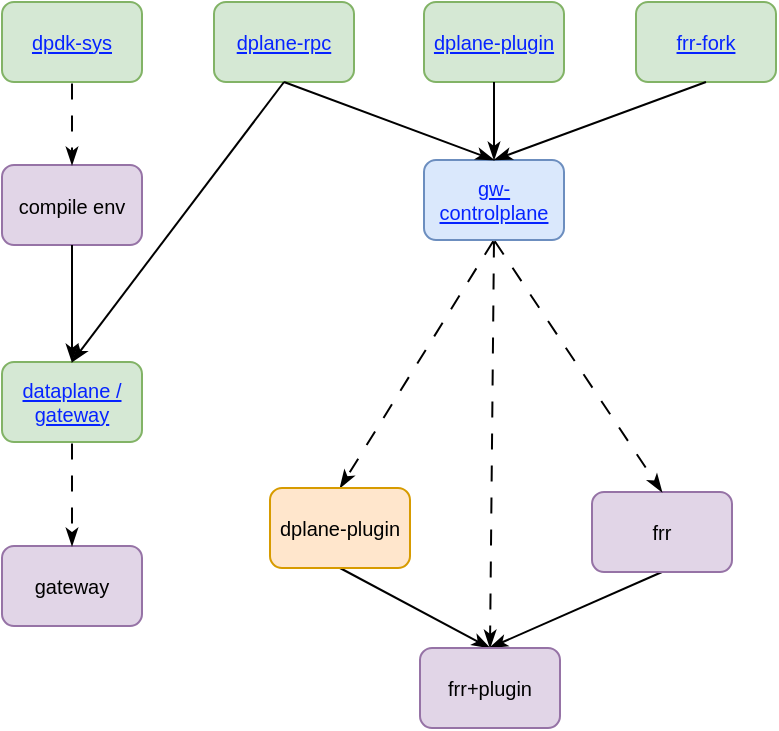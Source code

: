 <mxfile version="26.1.1" pages="5">
  <diagram name="current-situation" id="u3aCpSKPnUojbzMtTlfR">
    <mxGraphModel dx="394" dy="516" grid="0" gridSize="10" guides="0" tooltips="1" connect="1" arrows="1" fold="1" page="1" pageScale="1" pageWidth="400" pageHeight="400" background="none" math="1" shadow="0" adaptiveColors="auto">
      <root>
        <object label="" test="science" id="0">
          <mxCell />
        </object>
        <mxCell id="1" parent="0" />
        <UserObject label="dplane-plugin" link="https://github.com/githedgehog/dplane-plugin" linkTarget="_blank" id="Yp524YPV5HahuiLbXa5e-6">
          <mxCell style="whiteSpace=wrap;html=1;fontSize=10;rounded=1;shadow=0;glass=0;perimeterSpacing=0;strokeWidth=1;fontFamily=Helvetica;fillColor=#d5e8d4;strokeColor=#82b366;fontStyle=4;fontColor=light-dark(#0623FF,#EDEDED);" vertex="1" parent="1">
            <mxGeometry x="217" y="20" width="70" height="40" as="geometry" />
          </mxCell>
        </UserObject>
        <UserObject label="dataplane / gateway" link="https://github.com/githedgehog/dataplane" linkTarget="_blank" id="Yp524YPV5HahuiLbXa5e-7">
          <mxCell style="whiteSpace=wrap;html=1;rounded=1;shadow=0;glass=0;perimeterSpacing=0;strokeWidth=1;fontFamily=Helvetica;fillColor=#d5e8d4;strokeColor=#82b366;fontSize=10;fontStyle=4;fontColor=light-dark(#0623FF,#EDEDED);" vertex="1" parent="1">
            <mxGeometry x="6" y="200" width="70" height="40" as="geometry" />
          </mxCell>
        </UserObject>
        <mxCell id="Yp524YPV5HahuiLbXa5e-8" value="compile env" style="whiteSpace=wrap;html=1;imageAspect=0;fillColor=#e1d5e7;strokeColor=#9673a6;glass=0;gradientColor=none;gradientDirection=east;fillStyle=solid;shadow=0;rounded=1;fontSize=10;" vertex="1" parent="1">
          <mxGeometry x="6" y="101.5" width="70" height="40" as="geometry" />
        </mxCell>
        <UserObject label="dpdk-sys" link="https://github.com/githedgehog/dpdk-sys" linkTarget="_blank" id="Yp524YPV5HahuiLbXa5e-9">
          <mxCell style="rounded=1;whiteSpace=wrap;html=1;shadow=0;glass=0;perimeterSpacing=0;strokeWidth=1;fontFamily=Helvetica;fillColor=#d5e8d4;strokeColor=#82b366;fontSize=10;fontStyle=4;fontColor=light-dark(#0623FF,#EDEDED);" vertex="1" parent="1">
            <mxGeometry x="6" y="20" width="70" height="40" as="geometry" />
          </mxCell>
        </UserObject>
        <mxCell id="Yp524YPV5HahuiLbXa5e-10" value="" style="endArrow=classicThin;html=1;rounded=0;exitX=0.5;exitY=1;exitDx=0;exitDy=0;entryX=0.5;entryY=0;entryDx=0;entryDy=0;flowAnimation=1;flowAnimationDuration=1500;strokeColor=default;endFill=1;fontSize=10;" edge="1" parent="1" source="Yp524YPV5HahuiLbXa5e-9" target="Yp524YPV5HahuiLbXa5e-8">
          <mxGeometry width="50" height="50" relative="1" as="geometry">
            <mxPoint x="36" y="60" as="sourcePoint" />
            <mxPoint x="86" y="10" as="targetPoint" />
          </mxGeometry>
        </mxCell>
        <mxCell id="Yp524YPV5HahuiLbXa5e-12" value="" style="endArrow=classicThin;html=1;rounded=0;exitX=0.5;exitY=1;exitDx=0;exitDy=0;orthogonalLoop=0;flowAnimation=0;sourcePortConstraint=none;anchorPointDirection=1;flowAnimationDuration=1000;entryX=0.5;entryY=0;entryDx=0;entryDy=0;textShadow=0;labelBorderColor=none;shadow=0;endFill=1;strokeColor=default;fontSize=10;" edge="1" parent="1" source="Yp524YPV5HahuiLbXa5e-8" target="Yp524YPV5HahuiLbXa5e-7">
          <mxGeometry width="50" height="50" relative="1" as="geometry">
            <mxPoint x="56.833" y="230" as="sourcePoint" />
            <mxPoint x="46" y="250" as="targetPoint" />
          </mxGeometry>
        </mxCell>
        <mxCell id="Yp524YPV5HahuiLbXa5e-14" value="gateway" style="whiteSpace=wrap;html=1;fillColor=#e1d5e7;strokeColor=#9673a6;glass=0;gradientColor=none;gradientDirection=east;fillStyle=solid;shadow=0;rounded=1;fontSize=10;" vertex="1" parent="1">
          <mxGeometry x="6" y="292" width="70" height="40" as="geometry" />
        </mxCell>
        <mxCell id="Yp524YPV5HahuiLbXa5e-15" value="" style="endArrow=classicThin;html=1;rounded=0;exitX=0.5;exitY=1;exitDx=0;exitDy=0;entryX=0.5;entryY=0;entryDx=0;entryDy=0;flowAnimation=1;flowAnimationDuration=1500;strokeColor=default;endFill=1;fontSize=10;" edge="1" parent="1" source="Yp524YPV5HahuiLbXa5e-7" target="Yp524YPV5HahuiLbXa5e-14">
          <mxGeometry width="50" height="50" relative="1" as="geometry">
            <mxPoint x="36" y="370" as="sourcePoint" />
            <mxPoint x="86" y="320" as="targetPoint" />
          </mxGeometry>
        </mxCell>
        <mxCell id="FJRCLpc7rZGTdgIx-iyL-52" style="rounded=0;orthogonalLoop=1;jettySize=auto;html=1;exitX=0.5;exitY=1;exitDx=0;exitDy=0;entryX=0.5;entryY=0;entryDx=0;entryDy=0;flowAnimation=1;flowAnimationDuration=1500;strokeColor=default;endArrow=classicThin;endFill=1;fontSize=10;" edge="1" parent="1" source="Yp524YPV5HahuiLbXa5e-17" target="FJRCLpc7rZGTdgIx-iyL-35">
          <mxGeometry relative="1" as="geometry" />
        </mxCell>
        <mxCell id="FJRCLpc7rZGTdgIx-iyL-53" style="rounded=0;orthogonalLoop=1;jettySize=auto;html=1;exitX=0.5;exitY=1;exitDx=0;exitDy=0;entryX=0.5;entryY=0;entryDx=0;entryDy=0;flowAnimation=1;flowAnimationDuration=1500;strokeColor=default;endArrow=classicThin;endFill=1;fontSize=10;" edge="1" parent="1" source="Yp524YPV5HahuiLbXa5e-17" target="FJRCLpc7rZGTdgIx-iyL-40">
          <mxGeometry relative="1" as="geometry" />
        </mxCell>
        <UserObject label="&lt;font&gt;gw-controlplane&lt;/font&gt;" link="https://github.com/githedgehog/gw-controlplane" linkTarget="_blank" id="Yp524YPV5HahuiLbXa5e-17">
          <mxCell style="whiteSpace=wrap;html=1;fillColor=#dae8fc;strokeColor=#6c8ebf;rounded=1;fontSize=10;fontStyle=4;fontColor=light-dark(#0623FF,#EDEDED);" vertex="1" parent="1">
            <mxGeometry x="217" y="99" width="70" height="40" as="geometry" />
          </mxCell>
        </UserObject>
        <UserObject label="dplane-rpc" link="https://github.com/githedgehog/dplane-rpc" linkTarget="_blank" id="Yp524YPV5HahuiLbXa5e-18">
          <mxCell style="whiteSpace=wrap;html=1;rounded=1;shadow=0;glass=0;perimeterSpacing=0;strokeWidth=1;fontFamily=Helvetica;fillColor=#d5e8d4;strokeColor=#82b366;fontSize=10;fontStyle=4;fontColor=light-dark(#0623FF,#EDEDED);" vertex="1" parent="1">
            <mxGeometry x="112" y="20" width="70" height="40" as="geometry" />
          </mxCell>
        </UserObject>
        <UserObject label="frr-fork" link="https://github.com/githedgehog/frr" id="Yp524YPV5HahuiLbXa5e-20">
          <mxCell style="whiteSpace=wrap;html=1;rounded=1;shadow=0;glass=0;perimeterSpacing=0;strokeWidth=1;fontFamily=Helvetica;fillColor=#d5e8d4;strokeColor=#82b366;fontSize=10;fontStyle=4;fontColor=light-dark(#0623FF,#EDEDED);" vertex="1" parent="1">
            <mxGeometry x="323" y="20" width="70" height="40" as="geometry" />
          </mxCell>
        </UserObject>
        <mxCell id="Yp524YPV5HahuiLbXa5e-21" value="" style="endArrow=classicThin;html=1;rounded=0;exitX=0.5;exitY=1;exitDx=0;exitDy=0;entryX=0.5;entryY=0;entryDx=0;entryDy=0;textShadow=0;labelBorderColor=none;shadow=0;flowAnimation=0;endFill=1;strokeColor=default;fontSize=10;" edge="1" parent="1" source="Yp524YPV5HahuiLbXa5e-6" target="Yp524YPV5HahuiLbXa5e-17">
          <mxGeometry width="50" height="50" relative="1" as="geometry">
            <mxPoint x="126" y="150" as="sourcePoint" />
            <mxPoint x="176" y="100" as="targetPoint" />
          </mxGeometry>
        </mxCell>
        <mxCell id="Yp524YPV5HahuiLbXa5e-22" value="" style="endArrow=classicThin;html=1;rounded=0;exitX=0.5;exitY=1;exitDx=0;exitDy=0;entryX=0.5;entryY=0;entryDx=0;entryDy=0;textShadow=0;labelBorderColor=none;shadow=0;flowAnimation=0;endFill=1;strokeColor=default;fontSize=10;" edge="1" parent="1" source="Yp524YPV5HahuiLbXa5e-18" target="Yp524YPV5HahuiLbXa5e-17">
          <mxGeometry width="50" height="50" relative="1" as="geometry">
            <mxPoint x="126" y="150" as="sourcePoint" />
            <mxPoint x="176" y="100" as="targetPoint" />
          </mxGeometry>
        </mxCell>
        <mxCell id="Yp524YPV5HahuiLbXa5e-23" value="" style="endArrow=classicThin;html=1;rounded=0;exitX=0.5;exitY=1;exitDx=0;exitDy=0;entryX=0.5;entryY=0;entryDx=0;entryDy=0;textShadow=0;labelBorderColor=none;shadow=0;flowAnimation=0;endFill=1;strokeColor=default;fontSize=10;" edge="1" parent="1" source="Yp524YPV5HahuiLbXa5e-20" target="Yp524YPV5HahuiLbXa5e-17">
          <mxGeometry width="50" height="50" relative="1" as="geometry">
            <mxPoint x="126" y="150" as="sourcePoint" />
            <mxPoint x="176" y="100" as="targetPoint" />
          </mxGeometry>
        </mxCell>
        <mxCell id="FJRCLpc7rZGTdgIx-iyL-55" style="rounded=0;orthogonalLoop=1;jettySize=auto;html=1;exitX=0.5;exitY=1;exitDx=0;exitDy=0;flowAnimation=0;flowAnimationDuration=1500;strokeColor=default;endArrow=classicThin;endFill=1;fontSize=10;" edge="1" parent="1" source="Yp524YPV5HahuiLbXa5e-26">
          <mxGeometry relative="1" as="geometry">
            <mxPoint x="249.759" y="342.931" as="targetPoint" />
          </mxGeometry>
        </mxCell>
        <mxCell id="Yp524YPV5HahuiLbXa5e-26" value="frr" style="rounded=1;whiteSpace=wrap;html=1;fillColor=#e1d5e7;strokeColor=#9673a6;glass=0;gradientColor=none;gradientDirection=east;fillStyle=solid;shadow=0;fontSize=10;" vertex="1" parent="1">
          <mxGeometry x="301" y="265" width="70" height="40" as="geometry" />
        </mxCell>
        <mxCell id="Yp524YPV5HahuiLbXa5e-27" value="" style="endArrow=classicThin;html=1;rounded=0;exitX=0.5;exitY=1;exitDx=0;exitDy=0;entryX=0.5;entryY=0;entryDx=0;entryDy=0;flowAnimation=1;flowAnimationDuration=1500;strokeColor=default;endFill=1;fontSize=10;" edge="1" parent="1" source="Yp524YPV5HahuiLbXa5e-17" target="Yp524YPV5HahuiLbXa5e-26">
          <mxGeometry width="50" height="50" relative="1" as="geometry">
            <mxPoint x="146" y="310" as="sourcePoint" />
            <mxPoint x="196" y="260" as="targetPoint" />
          </mxGeometry>
        </mxCell>
        <mxCell id="Yp524YPV5HahuiLbXa5e-28" value="" style="endArrow=classicThin;html=1;rounded=0;exitX=0.5;exitY=1;exitDx=0;exitDy=0;entryX=0.5;entryY=0;entryDx=0;entryDy=0;textShadow=0;labelBorderColor=none;shadow=0;flowAnimation=0;endFill=1;strokeColor=default;fontSize=10;" edge="1" parent="1" source="Yp524YPV5HahuiLbXa5e-18" target="Yp524YPV5HahuiLbXa5e-7">
          <mxGeometry width="50" height="50" relative="1" as="geometry">
            <mxPoint x="146" y="310" as="sourcePoint" />
            <mxPoint x="196" y="260" as="targetPoint" />
          </mxGeometry>
        </mxCell>
        <mxCell id="FJRCLpc7rZGTdgIx-iyL-54" style="rounded=0;orthogonalLoop=1;jettySize=auto;html=1;exitX=0.5;exitY=1;exitDx=0;exitDy=0;flowAnimation=0;flowAnimationDuration=1500;strokeColor=default;endArrow=classicThin;endFill=1;fontSize=10;" edge="1" parent="1" source="FJRCLpc7rZGTdgIx-iyL-35">
          <mxGeometry relative="1" as="geometry">
            <mxPoint x="250" y="343" as="targetPoint" />
          </mxGeometry>
        </mxCell>
        <mxCell id="FJRCLpc7rZGTdgIx-iyL-35" value="dplane-plugin" style="rounded=1;whiteSpace=wrap;html=1;fillColor=#ffe6cc;strokeColor=#d79b00;glass=0;gradientDirection=east;fillStyle=solid;shadow=0;fontSize=10;" vertex="1" parent="1">
          <mxGeometry x="140" y="263" width="70" height="40" as="geometry" />
        </mxCell>
        <mxCell id="FJRCLpc7rZGTdgIx-iyL-40" value="frr+plugin" style="rounded=1;whiteSpace=wrap;html=1;fillColor=#e1d5e7;strokeColor=#9673a6;glass=0;gradientColor=none;gradientDirection=east;fillStyle=solid;shadow=0;fontSize=10;" vertex="1" parent="1">
          <mxGeometry x="215" y="343" width="70" height="40" as="geometry" />
        </mxCell>
        <mxCell id="9FENWPelRSJVPfuXSQIc-1" value="Untitled Layer" parent="0" />
      </root>
    </mxGraphModel>
  </diagram>
  <diagram name="revised" id="DbGAgd-PpVVhltUxyt2_">
    <mxGraphModel dx="794" dy="548" grid="0" gridSize="10" guides="1" tooltips="1" connect="1" arrows="1" fold="1" page="1" pageScale="1" pageWidth="200" pageHeight="400" background="none" math="1" shadow="0" adaptiveColors="auto">
      <root>
        <object label="" test="science" id="Jfmz4putnhGw9q4dO3T1-0">
          <mxCell />
        </object>
        <mxCell id="Jfmz4putnhGw9q4dO3T1-1" parent="Jfmz4putnhGw9q4dO3T1-0" />
        <UserObject label="dpdk-sys" link="https://github.com/githedgehog/dpdk-sys" linkTarget="_blank" id="Jfmz4putnhGw9q4dO3T1-5">
          <mxCell style="rounded=1;whiteSpace=wrap;html=1;shadow=0;glass=0;perimeterSpacing=0;strokeWidth=1;fontFamily=Helvetica;fillColor=#d5e8d4;strokeColor=#82b366;fontSize=10;fontStyle=4;fontColor=light-dark(#0623FF,#EDEDED);" vertex="1" parent="Jfmz4putnhGw9q4dO3T1-1">
            <mxGeometry x="65" y="90" width="70" height="40" as="geometry" />
          </mxCell>
        </UserObject>
        <mxCell id="Jfmz4putnhGw9q4dO3T1-6" value="" style="endArrow=classicThin;html=1;rounded=0;exitX=0.5;exitY=1;exitDx=0;exitDy=0;entryX=0.5;entryY=0;entryDx=0;entryDy=0;flowAnimation=1;flowAnimationDuration=1500;strokeColor=default;endFill=1;fontSize=10;" edge="1" parent="Jfmz4putnhGw9q4dO3T1-1" source="Jfmz4putnhGw9q4dO3T1-5" target="Jfmz4putnhGw9q4dO3T1-4">
          <mxGeometry width="50" height="50" relative="1" as="geometry">
            <mxPoint x="49" y="138" as="sourcePoint" />
            <mxPoint x="99" y="88" as="targetPoint" />
          </mxGeometry>
        </mxCell>
        <mxCell id="Jfmz4putnhGw9q4dO3T1-7" value="" style="endArrow=classicThin;html=1;rounded=0;exitX=0.5;exitY=1;exitDx=0;exitDy=0;orthogonalLoop=0;flowAnimation=0;sourcePortConstraint=none;anchorPointDirection=1;flowAnimationDuration=1000;entryX=0.5;entryY=0;entryDx=0;entryDy=0;textShadow=0;labelBorderColor=none;shadow=0;endFill=1;strokeColor=default;fontSize=10;" edge="1" parent="Jfmz4putnhGw9q4dO3T1-1" source="Jfmz4putnhGw9q4dO3T1-4" target="Jfmz4putnhGw9q4dO3T1-3">
          <mxGeometry width="50" height="50" relative="1" as="geometry">
            <mxPoint x="69.833" y="308" as="sourcePoint" />
            <mxPoint x="59" y="328" as="targetPoint" />
          </mxGeometry>
        </mxCell>
        <mxCell id="Jfmz4putnhGw9q4dO3T1-9" value="" style="endArrow=classicThin;html=1;rounded=0;exitX=0.5;exitY=1;exitDx=0;exitDy=0;entryX=0.5;entryY=0;entryDx=0;entryDy=0;flowAnimation=1;flowAnimationDuration=1500;strokeColor=default;endFill=1;fontSize=10;" edge="1" parent="Jfmz4putnhGw9q4dO3T1-1" source="Jfmz4putnhGw9q4dO3T1-3" target="Jfmz4putnhGw9q4dO3T1-8">
          <mxGeometry width="50" height="50" relative="1" as="geometry">
            <mxPoint x="49" y="448" as="sourcePoint" />
            <mxPoint x="99" y="398" as="targetPoint" />
          </mxGeometry>
        </mxCell>
        <UserObject label="frr-fork" link="https://github.com/githedgehog/frr" id="Jfmz4putnhGw9q4dO3T1-14">
          <mxCell style="whiteSpace=wrap;html=1;rounded=1;shadow=0;glass=0;perimeterSpacing=0;strokeWidth=1;fontFamily=Helvetica;fillColor=#d5e8d4;strokeColor=#82b366;fontSize=10;fontStyle=4;fontColor=light-dark(#0623FF,#EDEDED);" vertex="1" parent="Jfmz4putnhGw9q4dO3T1-1">
            <mxGeometry x="65" y="8" width="70" height="40" as="geometry" />
          </mxCell>
        </UserObject>
        <mxCell id="J5WoLMU4N51X7IkSHy-4-0" value="" style="edgeStyle=none;orthogonalLoop=1;jettySize=auto;html=1;rounded=0;exitX=0.5;exitY=1;exitDx=0;exitDy=0;entryX=0.5;entryY=0;entryDx=0;entryDy=0;flowAnimation=1;flowAnimationDuration=1500;endArrow=classicThin;endFill=1;" edge="1" parent="Jfmz4putnhGw9q4dO3T1-1" source="Jfmz4putnhGw9q4dO3T1-3" target="Jfmz4putnhGw9q4dO3T1-24">
          <mxGeometry width="80" relative="1" as="geometry">
            <mxPoint x="114.862" y="346.621" as="sourcePoint" />
            <mxPoint x="194.862" y="346.621" as="targetPoint" />
            <Array as="points" />
          </mxGeometry>
        </mxCell>
        <mxCell id="J5WoLMU4N51X7IkSHy-4-2" value="" style="edgeStyle=none;orthogonalLoop=1;jettySize=auto;html=1;rounded=0;exitX=0.5;exitY=1;exitDx=0;exitDy=0;entryX=0.5;entryY=0;entryDx=0;entryDy=0;endArrow=classicThin;endFill=1;" edge="1" parent="Jfmz4putnhGw9q4dO3T1-1" source="Jfmz4putnhGw9q4dO3T1-14" target="Jfmz4putnhGw9q4dO3T1-5">
          <mxGeometry width="80" relative="1" as="geometry">
            <mxPoint x="20.379" y="242.483" as="sourcePoint" />
            <mxPoint x="100.379" y="242.483" as="targetPoint" />
            <Array as="points" />
          </mxGeometry>
        </mxCell>
        <mxCell id="J5WoLMU4N51X7IkSHy-4-4" value="" style="edgeStyle=none;orthogonalLoop=1;jettySize=auto;html=1;rounded=0;exitX=0.5;exitY=1;exitDx=0;exitDy=0;entryX=0.5;entryY=0;entryDx=0;entryDy=0;flowAnimation=1;flowAnimationDuration=1500;endArrow=classicThin;endFill=1;" edge="1" parent="Jfmz4putnhGw9q4dO3T1-1" source="Jfmz4putnhGw9q4dO3T1-5" target="J5WoLMU4N51X7IkSHy-4-3">
          <mxGeometry width="80" relative="1" as="geometry">
            <mxPoint x="81.069" y="201.103" as="sourcePoint" />
            <mxPoint x="161.069" y="201.103" as="targetPoint" />
            <Array as="points" />
          </mxGeometry>
        </mxCell>
        <mxCell id="J5WoLMU4N51X7IkSHy-4-5" value="" style="edgeStyle=none;orthogonalLoop=1;jettySize=auto;html=1;rounded=0;exitX=0.5;exitY=1;exitDx=0;exitDy=0;entryX=0.5;entryY=0;entryDx=0;entryDy=0;endArrow=classicThin;endFill=1;" edge="1" parent="Jfmz4putnhGw9q4dO3T1-1" source="J5WoLMU4N51X7IkSHy-4-3" target="Jfmz4putnhGw9q4dO3T1-3">
          <mxGeometry width="80" relative="1" as="geometry">
            <mxPoint x="205.897" y="224.552" as="sourcePoint" />
            <mxPoint x="285.897" y="224.552" as="targetPoint" />
            <Array as="points" />
          </mxGeometry>
        </mxCell>
        <mxCell id="XzEBz-H7fpUzzOtT8sEz-0" value="" style="group" vertex="1" connectable="0" parent="Jfmz4putnhGw9q4dO3T1-1">
          <mxGeometry x="19" y="254" width="162" height="63" as="geometry" />
        </mxCell>
        <mxCell id="XzEBz-H7fpUzzOtT8sEz-4" value="" style="group" vertex="1" connectable="0" parent="XzEBz-H7fpUzzOtT8sEz-0">
          <mxGeometry width="162" height="63" as="geometry" />
        </mxCell>
        <UserObject label="dataplane / gateway" link="https://github.com/githedgehog/dataplane" linkTarget="_blank" id="Jfmz4putnhGw9q4dO3T1-3">
          <mxCell style="whiteSpace=wrap;html=1;rounded=1;shadow=0;glass=0;perimeterSpacing=0;strokeWidth=1;fontFamily=Helvetica;fillColor=#d5e8d4;strokeColor=#82b366;fontSize=10;fontStyle=4;fontColor=light-dark(#0623FF,#EDEDED);verticalAlign=top;" vertex="1" parent="XzEBz-H7fpUzzOtT8sEz-4">
            <mxGeometry width="162" height="63" as="geometry" />
          </mxCell>
        </UserObject>
        <UserObject label="dplane-plugin&lt;div&gt;(absorbed)&lt;/div&gt;" linkTarget="_blank" id="Jfmz4putnhGw9q4dO3T1-2">
          <mxCell style="whiteSpace=wrap;html=1;fontSize=10;rounded=1;shadow=0;glass=0;perimeterSpacing=0;strokeWidth=1;fontFamily=Helvetica;fillColor=#d5e8d4;strokeColor=none;fontStyle=0;fontColor=default;" vertex="1" parent="XzEBz-H7fpUzzOtT8sEz-4">
            <mxGeometry x="80" y="20" width="70" height="40" as="geometry" />
          </mxCell>
        </UserObject>
        <UserObject label="dplane-rpc&lt;div&gt;(absorbed)&lt;/div&gt;" linkTarget="_blank" id="Jfmz4putnhGw9q4dO3T1-13">
          <mxCell style="whiteSpace=wrap;html=1;rounded=1;shadow=0;glass=0;perimeterSpacing=0;strokeWidth=1;fontFamily=Helvetica;fillColor=#d5e8d4;strokeColor=none;fontSize=10;fontStyle=0;fontColor=default;" vertex="1" parent="XzEBz-H7fpUzzOtT8sEz-4">
            <mxGeometry x="4" y="20" width="70" height="40" as="geometry" />
          </mxCell>
        </UserObject>
        <mxCell id="XzEBz-H7fpUzzOtT8sEz-1" value="" style="group" vertex="1" connectable="0" parent="Jfmz4putnhGw9q4dO3T1-1">
          <mxGeometry x="19" y="172" width="162" height="40" as="geometry" />
        </mxCell>
        <mxCell id="Jfmz4putnhGw9q4dO3T1-4" value="compile env" style="whiteSpace=wrap;html=1;imageAspect=0;fillColor=#e1d5e7;strokeColor=#9673a6;glass=0;gradientColor=none;gradientDirection=east;fillStyle=solid;shadow=0;rounded=1;fontSize=10;" vertex="1" parent="XzEBz-H7fpUzzOtT8sEz-1">
          <mxGeometry width="70" height="40" as="geometry" />
        </mxCell>
        <mxCell id="J5WoLMU4N51X7IkSHy-4-3" value="frr" style="rounded=1;whiteSpace=wrap;html=1;fillColor=#e1d5e7;strokeColor=#9673a6;glass=0;gradientColor=none;gradientDirection=east;fillStyle=solid;shadow=0;fontSize=10;" vertex="1" parent="XzEBz-H7fpUzzOtT8sEz-1">
          <mxGeometry x="92" width="70" height="40" as="geometry" />
        </mxCell>
        <mxCell id="XzEBz-H7fpUzzOtT8sEz-3" value="" style="group" vertex="1" connectable="0" parent="Jfmz4putnhGw9q4dO3T1-1">
          <mxGeometry x="19" y="352" width="162" height="40" as="geometry" />
        </mxCell>
        <mxCell id="Jfmz4putnhGw9q4dO3T1-8" value="gateway" style="whiteSpace=wrap;html=1;fillColor=#e1d5e7;strokeColor=#9673a6;glass=0;gradientColor=none;gradientDirection=east;fillStyle=solid;shadow=0;rounded=1;fontSize=10;" vertex="1" parent="XzEBz-H7fpUzzOtT8sEz-3">
          <mxGeometry width="70" height="40" as="geometry" />
        </mxCell>
        <mxCell id="Jfmz4putnhGw9q4dO3T1-24" value="frr+plugin" style="rounded=1;whiteSpace=wrap;html=1;fillColor=#e1d5e7;strokeColor=#9673a6;glass=0;gradientColor=none;gradientDirection=east;fillStyle=solid;shadow=0;fontSize=10;" vertex="1" parent="XzEBz-H7fpUzzOtT8sEz-3">
          <mxGeometry x="92" width="70" height="40" as="geometry" />
        </mxCell>
        <mxCell id="Jfmz4putnhGw9q4dO3T1-25" value="Untitled Layer" parent="Jfmz4putnhGw9q4dO3T1-0" />
      </root>
    </mxGraphModel>
  </diagram>
  <diagram name="revised2" id="ydQSatUlN5BP3iseM5qh">
    <mxGraphModel dx="794" dy="548" grid="0" gridSize="10" guides="1" tooltips="1" connect="1" arrows="1" fold="1" page="1" pageScale="1" pageWidth="200" pageHeight="500" background="none" math="1" shadow="0" adaptiveColors="auto">
      <root>
        <object label="" test="science" id="vEyhM2p5fcP2Ii-J1kJt-0">
          <mxCell />
        </object>
        <mxCell id="vEyhM2p5fcP2Ii-J1kJt-1" parent="vEyhM2p5fcP2Ii-J1kJt-0" />
        <UserObject label="dataplane / gateway" link="https://github.com/githedgehog/dataplane" linkTarget="_blank" id="vEyhM2p5fcP2Ii-J1kJt-2">
          <mxCell style="whiteSpace=wrap;html=1;rounded=1;shadow=0;glass=0;perimeterSpacing=0;strokeWidth=1;fontFamily=Helvetica;fillColor=#d5e8d4;strokeColor=#82b366;fontSize=10;fontStyle=4;fontColor=light-dark(#0623FF,#EDEDED);verticalAlign=top;" vertex="1" parent="vEyhM2p5fcP2Ii-J1kJt-1">
            <mxGeometry x="19" y="331" width="162" height="63" as="geometry" />
          </mxCell>
        </UserObject>
        <UserObject label="dplane-plugin&lt;div&gt;(absorbed)&lt;/div&gt;" linkTarget="_blank" id="vEyhM2p5fcP2Ii-J1kJt-3">
          <mxCell style="whiteSpace=wrap;html=1;fontSize=10;rounded=1;shadow=0;glass=0;perimeterSpacing=0;strokeWidth=1;fontFamily=Helvetica;fillColor=#d5e8d4;strokeColor=none;fontStyle=0;fontColor=default;" vertex="1" parent="vEyhM2p5fcP2Ii-J1kJt-1">
            <mxGeometry x="111" y="351" width="70" height="40" as="geometry" />
          </mxCell>
        </UserObject>
        <mxCell id="vEyhM2p5fcP2Ii-J1kJt-4" value="compile env" style="whiteSpace=wrap;html=1;imageAspect=0;fillColor=#ffe6cc;strokeColor=#d79b00;glass=0;gradientDirection=east;fillStyle=solid;shadow=0;rounded=1;fontSize=10;" vertex="1" parent="vEyhM2p5fcP2Ii-J1kJt-1">
          <mxGeometry x="19" y="184" width="70" height="40" as="geometry" />
        </mxCell>
        <UserObject label="dpdk-sys" link="https://github.com/githedgehog/dpdk-sys" linkTarget="_blank" id="vEyhM2p5fcP2Ii-J1kJt-5">
          <mxCell style="rounded=1;whiteSpace=wrap;html=1;shadow=0;glass=0;perimeterSpacing=0;strokeWidth=1;fontFamily=Helvetica;fillColor=#d5e8d4;strokeColor=#82b366;fontSize=10;fontStyle=4;fontColor=light-dark(#0623FF,#EDEDED);" vertex="1" parent="vEyhM2p5fcP2Ii-J1kJt-1">
            <mxGeometry x="65" y="107" width="70" height="40" as="geometry" />
          </mxCell>
        </UserObject>
        <mxCell id="vEyhM2p5fcP2Ii-J1kJt-8" value="gateway" style="whiteSpace=wrap;html=1;fillColor=#e1d5e7;strokeColor=#9673a6;glass=0;gradientColor=none;gradientDirection=east;fillStyle=solid;shadow=0;rounded=1;fontSize=10;" vertex="1" parent="vEyhM2p5fcP2Ii-J1kJt-1">
          <mxGeometry x="19" y="427" width="70" height="40" as="geometry" />
        </mxCell>
        <mxCell id="vEyhM2p5fcP2Ii-J1kJt-9" value="" style="endArrow=classicThin;html=1;rounded=0;exitX=0.5;exitY=1;exitDx=0;exitDy=0;entryX=0.5;entryY=0;entryDx=0;entryDy=0;flowAnimation=1;flowAnimationDuration=1500;strokeColor=default;endFill=1;fontSize=10;" edge="1" parent="vEyhM2p5fcP2Ii-J1kJt-1" source="vEyhM2p5fcP2Ii-J1kJt-2" target="vEyhM2p5fcP2Ii-J1kJt-8">
          <mxGeometry width="50" height="50" relative="1" as="geometry">
            <mxPoint x="48" y="524" as="sourcePoint" />
            <mxPoint x="98" y="474" as="targetPoint" />
          </mxGeometry>
        </mxCell>
        <UserObject label="dplane-rpc&lt;div&gt;(absorbed)&lt;/div&gt;" linkTarget="_blank" id="vEyhM2p5fcP2Ii-J1kJt-10">
          <mxCell style="whiteSpace=wrap;html=1;rounded=1;shadow=0;glass=0;perimeterSpacing=0;strokeWidth=1;fontFamily=Helvetica;fillColor=#d5e8d4;strokeColor=none;fontSize=10;fontStyle=0;fontColor=default;" vertex="1" parent="vEyhM2p5fcP2Ii-J1kJt-1">
            <mxGeometry x="19" y="351" width="70" height="40" as="geometry" />
          </mxCell>
        </UserObject>
        <UserObject label="frr-fork" link="https://github.com/githedgehog/frr" id="vEyhM2p5fcP2Ii-J1kJt-11">
          <mxCell style="whiteSpace=wrap;html=1;rounded=1;shadow=0;glass=0;perimeterSpacing=0;strokeWidth=1;fontFamily=Helvetica;fillColor=#d5e8d4;strokeColor=#82b366;fontSize=10;fontStyle=4;fontColor=light-dark(#0623FF,#EDEDED);" vertex="1" parent="vEyhM2p5fcP2Ii-J1kJt-1">
            <mxGeometry x="65" y="33" width="70" height="40" as="geometry" />
          </mxCell>
        </UserObject>
        <mxCell id="vEyhM2p5fcP2Ii-J1kJt-12" value="frr+plugin" style="rounded=1;whiteSpace=wrap;html=1;fillColor=#e1d5e7;strokeColor=#9673a6;glass=0;gradientColor=none;gradientDirection=east;fillStyle=solid;shadow=0;fontSize=10;" vertex="1" parent="vEyhM2p5fcP2Ii-J1kJt-1">
          <mxGeometry x="111" y="427" width="70" height="40" as="geometry" />
        </mxCell>
        <mxCell id="vEyhM2p5fcP2Ii-J1kJt-13" value="" style="edgeStyle=none;orthogonalLoop=1;jettySize=auto;html=1;rounded=0;exitX=0.5;exitY=1;exitDx=0;exitDy=0;entryX=0.5;entryY=0;entryDx=0;entryDy=0;flowAnimation=1;flowAnimationDuration=1500;" edge="1" parent="vEyhM2p5fcP2Ii-J1kJt-1" source="vEyhM2p5fcP2Ii-J1kJt-2" target="vEyhM2p5fcP2Ii-J1kJt-12">
          <mxGeometry width="80" relative="1" as="geometry">
            <mxPoint x="113.862" y="422.621" as="sourcePoint" />
            <mxPoint x="193.862" y="422.621" as="targetPoint" />
            <Array as="points" />
          </mxGeometry>
        </mxCell>
        <mxCell id="vEyhM2p5fcP2Ii-J1kJt-14" value="" style="edgeStyle=none;orthogonalLoop=1;jettySize=auto;html=1;rounded=0;exitX=0.5;exitY=1;exitDx=0;exitDy=0;entryX=0.5;entryY=0;entryDx=0;entryDy=0;" edge="1" parent="vEyhM2p5fcP2Ii-J1kJt-1" source="vEyhM2p5fcP2Ii-J1kJt-11" target="vEyhM2p5fcP2Ii-J1kJt-5">
          <mxGeometry width="80" relative="1" as="geometry">
            <mxPoint x="25.379" y="250.483" as="sourcePoint" />
            <mxPoint x="105.379" y="250.483" as="targetPoint" />
            <Array as="points" />
          </mxGeometry>
        </mxCell>
        <mxCell id="vEyhM2p5fcP2Ii-J1kJt-15" value="frr" style="rounded=1;whiteSpace=wrap;html=1;fillColor=#ffe6cc;strokeColor=#d79b00;glass=0;gradientDirection=east;fillStyle=solid;shadow=0;fontSize=10;" vertex="1" parent="vEyhM2p5fcP2Ii-J1kJt-1">
          <mxGeometry x="111" y="184" width="70" height="40" as="geometry" />
        </mxCell>
        <UserObject label="gcp bucket" link="https://github.com/githedgehog/dpdk-sys" linkTarget="_blank" id="H-JDKfNHHcyw7EKXyUNe-0">
          <mxCell style="rounded=1;whiteSpace=wrap;html=1;shadow=0;glass=0;perimeterSpacing=0;strokeWidth=1;fontFamily=Helvetica;fillColor=#1ba1e2;strokeColor=#006EAF;fontSize=10;fontStyle=0;fontColor=#000000;" vertex="1" parent="vEyhM2p5fcP2Ii-J1kJt-1">
            <mxGeometry x="65" y="260" width="70" height="40" as="geometry" />
          </mxCell>
        </UserObject>
        <mxCell id="H-JDKfNHHcyw7EKXyUNe-2" value="" style="edgeStyle=none;orthogonalLoop=1;jettySize=auto;html=1;rounded=0;exitX=0.5;exitY=1;exitDx=0;exitDy=0;entryX=0.5;entryY=0;entryDx=0;entryDy=0;flowAnimation=1;flowAnimationDuration=1500;" edge="1" parent="vEyhM2p5fcP2Ii-J1kJt-1" source="vEyhM2p5fcP2Ii-J1kJt-5" target="vEyhM2p5fcP2Ii-J1kJt-4">
          <mxGeometry width="80" relative="1" as="geometry">
            <mxPoint x="158.143" y="175.143" as="sourcePoint" />
            <mxPoint x="238.143" y="175.143" as="targetPoint" />
            <Array as="points" />
          </mxGeometry>
        </mxCell>
        <mxCell id="s9zn_MWVXsEH4GLbmkYy-0" value="" style="edgeStyle=none;orthogonalLoop=1;jettySize=auto;html=1;rounded=0;entryX=0.5;entryY=0;entryDx=0;entryDy=0;exitX=0.5;exitY=1;exitDx=0;exitDy=0;flowAnimation=1;flowAnimationDuration=1500;" edge="1" parent="vEyhM2p5fcP2Ii-J1kJt-1" source="vEyhM2p5fcP2Ii-J1kJt-5" target="vEyhM2p5fcP2Ii-J1kJt-15">
          <mxGeometry width="80" relative="1" as="geometry">
            <mxPoint x="120" y="156" as="sourcePoint" />
            <mxPoint x="174.143" y="146.571" as="targetPoint" />
            <Array as="points" />
          </mxGeometry>
        </mxCell>
        <mxCell id="s9zn_MWVXsEH4GLbmkYy-1" value="" style="edgeStyle=none;orthogonalLoop=1;jettySize=auto;html=1;rounded=0;exitX=0.5;exitY=1;exitDx=0;exitDy=0;entryX=0.5;entryY=0;entryDx=0;entryDy=0;" edge="1" parent="vEyhM2p5fcP2Ii-J1kJt-1" source="vEyhM2p5fcP2Ii-J1kJt-4" target="H-JDKfNHHcyw7EKXyUNe-0">
          <mxGeometry width="80" relative="1" as="geometry">
            <mxPoint x="139.857" y="258.571" as="sourcePoint" />
            <mxPoint x="219.857" y="258.571" as="targetPoint" />
            <Array as="points" />
          </mxGeometry>
        </mxCell>
        <mxCell id="s9zn_MWVXsEH4GLbmkYy-2" value="" style="edgeStyle=none;orthogonalLoop=1;jettySize=auto;html=1;rounded=0;exitX=0.5;exitY=1;exitDx=0;exitDy=0;entryX=0.5;entryY=0;entryDx=0;entryDy=0;" edge="1" parent="vEyhM2p5fcP2Ii-J1kJt-1" source="vEyhM2p5fcP2Ii-J1kJt-15" target="H-JDKfNHHcyw7EKXyUNe-0">
          <mxGeometry width="80" relative="1" as="geometry">
            <mxPoint x="130.714" y="238" as="sourcePoint" />
            <mxPoint x="100" y="259" as="targetPoint" />
            <Array as="points">
              <mxPoint x="123" y="245" />
            </Array>
          </mxGeometry>
        </mxCell>
        <mxCell id="s9zn_MWVXsEH4GLbmkYy-3" value="" style="edgeStyle=none;orthogonalLoop=1;jettySize=auto;html=1;rounded=0;exitX=0.5;exitY=1;exitDx=0;exitDy=0;entryX=0.5;entryY=0;entryDx=0;entryDy=0;" edge="1" parent="vEyhM2p5fcP2Ii-J1kJt-1" source="H-JDKfNHHcyw7EKXyUNe-0" target="vEyhM2p5fcP2Ii-J1kJt-2">
          <mxGeometry width="80" relative="1" as="geometry">
            <mxPoint x="99" y="308" as="sourcePoint" />
            <mxPoint x="174.857" y="315.143" as="targetPoint" />
            <Array as="points" />
          </mxGeometry>
        </mxCell>
        <mxCell id="vEyhM2p5fcP2Ii-J1kJt-18" value="Untitled Layer" parent="vEyhM2p5fcP2Ii-J1kJt-0" />
      </root>
    </mxGraphModel>
  </diagram>
  <diagram name="revised3" id="WdA6E8-3zJcg6xrlAqsO">
    <mxGraphModel dx="794" dy="548" grid="0" gridSize="10" guides="1" tooltips="1" connect="1" arrows="1" fold="1" page="1" pageScale="1" pageWidth="400" pageHeight="400" background="none" math="1" shadow="0" adaptiveColors="auto">
      <root>
        <object label="" test="science" id="NGm4Qs3EVcA7s1_j-svy-0">
          <mxCell />
        </object>
        <mxCell id="NGm4Qs3EVcA7s1_j-svy-1" parent="NGm4Qs3EVcA7s1_j-svy-0" />
        <UserObject label="dataplane / gateway" link="https://github.com/githedgehog/dataplane" linkTarget="_blank" id="NGm4Qs3EVcA7s1_j-svy-2">
          <mxCell style="whiteSpace=wrap;html=1;rounded=1;shadow=0;glass=0;perimeterSpacing=0;strokeWidth=1;fontFamily=Helvetica;fillColor=#d5e8d4;strokeColor=#82b366;fontSize=10;fontStyle=4;fontColor=light-dark(#0623FF,#EDEDED);verticalAlign=top;" vertex="1" parent="NGm4Qs3EVcA7s1_j-svy-1">
            <mxGeometry x="69.5" y="120" width="231" height="63" as="geometry" />
          </mxCell>
        </UserObject>
        <UserObject label="dplane-plugin&lt;div&gt;(absorbed)&lt;/div&gt;" linkTarget="_blank" id="NGm4Qs3EVcA7s1_j-svy-3">
          <mxCell style="whiteSpace=wrap;html=1;fontSize=10;rounded=1;shadow=0;glass=0;perimeterSpacing=0;strokeWidth=1;fontFamily=Helvetica;fillColor=#d5e8d4;strokeColor=none;fontStyle=0;fontColor=default;" vertex="1" parent="NGm4Qs3EVcA7s1_j-svy-1">
            <mxGeometry x="223" y="140" width="70" height="40" as="geometry" />
          </mxCell>
        </UserObject>
        <mxCell id="NGm4Qs3EVcA7s1_j-svy-4" value="compile env" style="whiteSpace=wrap;html=1;imageAspect=0;fillColor=#ffe6cc;strokeColor=#d79b00;glass=0;gradientDirection=east;fillStyle=solid;shadow=0;rounded=1;fontSize=10;" vertex="1" parent="NGm4Qs3EVcA7s1_j-svy-1">
          <mxGeometry x="34" y="227" width="70" height="40" as="geometry" />
        </mxCell>
        <UserObject label="dpdk-sys&lt;div&gt;(absorbed)&lt;/div&gt;" linkTarget="_blank" id="NGm4Qs3EVcA7s1_j-svy-5">
          <mxCell style="rounded=1;whiteSpace=wrap;html=1;shadow=0;glass=0;perimeterSpacing=0;strokeWidth=1;fontFamily=Helvetica;fillColor=#d5e8d4;strokeColor=none;fontSize=10;fontStyle=0;fontColor=#000000;" vertex="1" parent="NGm4Qs3EVcA7s1_j-svy-1">
            <mxGeometry x="74.5" y="140" width="70" height="40" as="geometry" />
          </mxCell>
        </UserObject>
        <mxCell id="NGm4Qs3EVcA7s1_j-svy-6" value="gateway" style="whiteSpace=wrap;html=1;fillColor=#e1d5e7;strokeColor=#9673a6;glass=0;gradientColor=none;gradientDirection=east;fillStyle=solid;shadow=0;rounded=1;fontSize=10;" vertex="1" parent="NGm4Qs3EVcA7s1_j-svy-1">
          <mxGeometry x="188.5" y="307" width="70" height="40" as="geometry" />
        </mxCell>
        <UserObject label="dplane-rpc&lt;div&gt;(absorbed)&lt;/div&gt;" linkTarget="_blank" id="NGm4Qs3EVcA7s1_j-svy-8">
          <mxCell style="whiteSpace=wrap;html=1;rounded=1;shadow=0;glass=0;perimeterSpacing=0;strokeWidth=1;fontFamily=Helvetica;fillColor=#d5e8d4;strokeColor=none;fontSize=10;fontStyle=0;fontColor=default;" vertex="1" parent="NGm4Qs3EVcA7s1_j-svy-1">
            <mxGeometry x="150" y="140" width="70" height="40" as="geometry" />
          </mxCell>
        </UserObject>
        <UserObject label="frr-fork" link="https://github.com/githedgehog/frr" id="NGm4Qs3EVcA7s1_j-svy-9">
          <mxCell style="whiteSpace=wrap;html=1;rounded=1;shadow=0;glass=0;perimeterSpacing=0;strokeWidth=1;fontFamily=Helvetica;fillColor=#d5e8d4;strokeColor=#82b366;fontSize=10;fontStyle=4;fontColor=light-dark(#0623FF,#EDEDED);" vertex="1" parent="NGm4Qs3EVcA7s1_j-svy-1">
            <mxGeometry x="150" y="37" width="70" height="40" as="geometry" />
          </mxCell>
        </UserObject>
        <mxCell id="NGm4Qs3EVcA7s1_j-svy-10" value="frr+plugin" style="rounded=1;whiteSpace=wrap;html=1;fillColor=#e1d5e7;strokeColor=#9673a6;glass=0;gradientColor=none;gradientDirection=east;fillStyle=solid;shadow=0;fontSize=10;" vertex="1" parent="NGm4Qs3EVcA7s1_j-svy-1">
          <mxGeometry x="280.5" y="307" width="70" height="40" as="geometry" />
        </mxCell>
        <mxCell id="NGm4Qs3EVcA7s1_j-svy-13" value="frr" style="rounded=1;whiteSpace=wrap;html=1;fillColor=#ffe6cc;strokeColor=#d79b00;glass=0;gradientDirection=east;fillStyle=solid;shadow=0;fontSize=10;" vertex="1" parent="NGm4Qs3EVcA7s1_j-svy-1">
          <mxGeometry x="126" y="227" width="70" height="40" as="geometry" />
        </mxCell>
        <UserObject label="gcp bucket" link="https://github.com/githedgehog/dpdk-sys" linkTarget="_blank" id="NGm4Qs3EVcA7s1_j-svy-14">
          <mxCell style="rounded=1;whiteSpace=wrap;html=1;shadow=0;glass=0;perimeterSpacing=0;strokeWidth=1;fontFamily=Helvetica;fillColor=#1ba1e2;strokeColor=#006EAF;fontSize=10;fontStyle=0;fontColor=#000000;" vertex="1" parent="NGm4Qs3EVcA7s1_j-svy-1">
            <mxGeometry x="80" y="309" width="70" height="40" as="geometry" />
          </mxCell>
        </UserObject>
        <mxCell id="dwKnlair1Q4tu9jm0Kj8-0" value="" style="edgeStyle=none;orthogonalLoop=1;jettySize=auto;html=1;rounded=0;exitX=0.5;exitY=1;exitDx=0;exitDy=0;entryX=0.5;entryY=0;entryDx=0;entryDy=0;" edge="1" parent="NGm4Qs3EVcA7s1_j-svy-1" source="NGm4Qs3EVcA7s1_j-svy-9" target="NGm4Qs3EVcA7s1_j-svy-2">
          <mxGeometry width="80" relative="1" as="geometry">
            <mxPoint x="107.643" y="87.143" as="sourcePoint" />
            <mxPoint x="187.643" y="87.143" as="targetPoint" />
            <Array as="points" />
          </mxGeometry>
        </mxCell>
        <mxCell id="dwKnlair1Q4tu9jm0Kj8-1" value="" style="edgeStyle=none;orthogonalLoop=1;jettySize=auto;html=1;rounded=0;exitX=0.25;exitY=1;exitDx=0;exitDy=0;entryX=0.5;entryY=0;entryDx=0;entryDy=0;flowAnimation=1;flowAnimationDuration=1500;" edge="1" parent="NGm4Qs3EVcA7s1_j-svy-1" source="NGm4Qs3EVcA7s1_j-svy-2" target="NGm4Qs3EVcA7s1_j-svy-4">
          <mxGeometry width="80" relative="1" as="geometry">
            <mxPoint x="129.929" y="218.571" as="sourcePoint" />
            <mxPoint x="209.929" y="218.571" as="targetPoint" />
            <Array as="points" />
          </mxGeometry>
        </mxCell>
        <mxCell id="dwKnlair1Q4tu9jm0Kj8-2" value="" style="edgeStyle=none;orthogonalLoop=1;jettySize=auto;html=1;rounded=0;exitX=0.25;exitY=1;exitDx=0;exitDy=0;entryX=0.5;entryY=0;entryDx=0;entryDy=0;flowAnimation=1;flowAnimationDuration=1500;" edge="1" parent="NGm4Qs3EVcA7s1_j-svy-1" source="NGm4Qs3EVcA7s1_j-svy-2" target="NGm4Qs3EVcA7s1_j-svy-13">
          <mxGeometry width="80" relative="1" as="geometry">
            <mxPoint x="87.071" y="179.714" as="sourcePoint" />
            <mxPoint x="167.071" y="179.714" as="targetPoint" />
            <Array as="points" />
          </mxGeometry>
        </mxCell>
        <mxCell id="dwKnlair1Q4tu9jm0Kj8-3" value="" style="edgeStyle=none;orthogonalLoop=1;jettySize=auto;html=1;rounded=0;exitX=0.5;exitY=1;exitDx=0;exitDy=0;entryX=0.5;entryY=0;entryDx=0;entryDy=0;" edge="1" parent="NGm4Qs3EVcA7s1_j-svy-1" source="NGm4Qs3EVcA7s1_j-svy-4" target="NGm4Qs3EVcA7s1_j-svy-14">
          <mxGeometry width="80" relative="1" as="geometry">
            <mxPoint x="65.357" y="263.143" as="sourcePoint" />
            <mxPoint x="145.357" y="263.143" as="targetPoint" />
            <Array as="points" />
          </mxGeometry>
        </mxCell>
        <mxCell id="dwKnlair1Q4tu9jm0Kj8-4" value="" style="edgeStyle=none;orthogonalLoop=1;jettySize=auto;html=1;rounded=0;exitX=0.5;exitY=1;exitDx=0;exitDy=0;entryX=0.5;entryY=0;entryDx=0;entryDy=0;" edge="1" parent="NGm4Qs3EVcA7s1_j-svy-1" source="NGm4Qs3EVcA7s1_j-svy-13" target="NGm4Qs3EVcA7s1_j-svy-14">
          <mxGeometry width="80" relative="1" as="geometry">
            <mxPoint x="169.357" y="286.571" as="sourcePoint" />
            <mxPoint x="249.357" y="286.571" as="targetPoint" />
            <Array as="points" />
          </mxGeometry>
        </mxCell>
        <mxCell id="dwKnlair1Q4tu9jm0Kj8-5" value="" style="edgeStyle=none;orthogonalLoop=1;jettySize=auto;html=1;rounded=0;exitX=0.75;exitY=1;exitDx=0;exitDy=0;entryX=0.5;entryY=0;entryDx=0;entryDy=0;flowAnimation=1;flowAnimationDuration=1500;" edge="1" parent="NGm4Qs3EVcA7s1_j-svy-1" source="NGm4Qs3EVcA7s1_j-svy-2" target="NGm4Qs3EVcA7s1_j-svy-6">
          <mxGeometry width="80" relative="1" as="geometry">
            <mxPoint x="206.5" y="187.143" as="sourcePoint" />
            <mxPoint x="286.5" y="187.143" as="targetPoint" />
            <Array as="points" />
          </mxGeometry>
        </mxCell>
        <mxCell id="dwKnlair1Q4tu9jm0Kj8-6" value="" style="edgeStyle=none;orthogonalLoop=1;jettySize=auto;html=1;rounded=0;entryX=0.5;entryY=0;entryDx=0;entryDy=0;exitX=0.75;exitY=1;exitDx=0;exitDy=0;flowAnimation=1;flowAnimationDuration=1500;" edge="1" parent="NGm4Qs3EVcA7s1_j-svy-1" source="NGm4Qs3EVcA7s1_j-svy-2" target="NGm4Qs3EVcA7s1_j-svy-10">
          <mxGeometry width="80" relative="1" as="geometry">
            <mxPoint x="190" y="189" as="sourcePoint" />
            <mxPoint x="265.929" y="175.143" as="targetPoint" />
            <Array as="points" />
          </mxGeometry>
        </mxCell>
        <mxCell id="NGm4Qs3EVcA7s1_j-svy-20" value="Untitled Layer" parent="NGm4Qs3EVcA7s1_j-svy-0" />
      </root>
    </mxGraphModel>
  </diagram>
  <diagram id="S_CTIF8Z1YdhQ6OLYeKu" name="key">
    <mxGraphModel dx="794" dy="548" grid="0" gridSize="10" guides="1" tooltips="1" connect="1" arrows="1" fold="1" page="1" pageScale="1" pageWidth="350" pageHeight="70" math="0" shadow="0" adaptiveColors="auto">
      <root>
        <mxCell id="0" />
        <mxCell id="1" parent="0" />
        <mxCell id="gqzEQX1AKKEbP-z6chcp-1" value="git repo" style="whiteSpace=wrap;html=1;fontSize=11;rounded=1;shadow=0;glass=0;perimeterSpacing=0;strokeWidth=1;fontFamily=Helvetica;fillColor=#d5e8d4;strokeColor=#82b366;" vertex="1" parent="1">
          <mxGeometry x="15" y="15" width="70" height="40" as="geometry" />
        </mxCell>
        <mxCell id="gqzEQX1AKKEbP-z6chcp-2" value="&lt;span style=&quot;font-size: 11px;&quot;&gt;meta repo&lt;/span&gt;" style="whiteSpace=wrap;html=1;fillColor=#dae8fc;strokeColor=#6c8ebf;rounded=1;" vertex="1" parent="1">
          <mxGeometry x="98" y="15" width="70" height="40" as="geometry" />
        </mxCell>
        <mxCell id="gqzEQX1AKKEbP-z6chcp-3" value="container image" style="rounded=1;whiteSpace=wrap;html=1;fillColor=#e1d5e7;strokeColor=#9673a6;glass=0;gradientColor=none;gradientDirection=east;fillStyle=solid;shadow=0;" vertex="1" parent="1">
          <mxGeometry x="182" y="15" width="70" height="40" as="geometry" />
        </mxCell>
        <mxCell id="gqzEQX1AKKEbP-z6chcp-5" value="artifact" style="rounded=1;whiteSpace=wrap;html=1;fillColor=#ffe6cc;strokeColor=#d79b00;glass=0;gradientDirection=east;fillStyle=solid;shadow=0;" vertex="1" parent="1">
          <mxGeometry x="265" y="15" width="70" height="40" as="geometry" />
        </mxCell>
      </root>
    </mxGraphModel>
  </diagram>
</mxfile>
